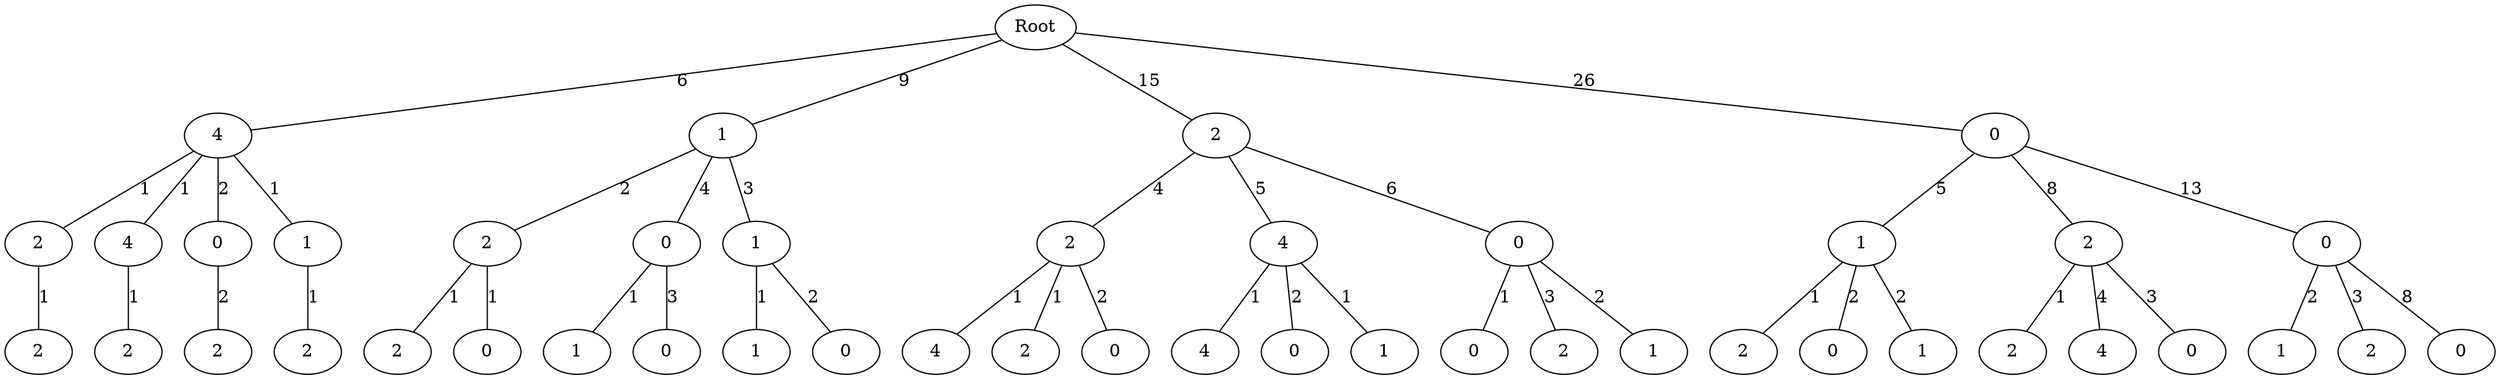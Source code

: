 graph PST {
node0[label = Root];
node1[label = 4];
"node0" -- "node1"[label = 6, prob = 1.0];
node2[label = 1];
"node0" -- "node2"[label = 9, prob = 0.6];
node3[label = 2];
"node0" -- "node3"[label = 15, prob = 0.5];
node4[label = 0];
"node0" -- "node4"[label = 26, prob = 0.46];
node5[label = 2];
"node1" -- "node5"[label = 1, prob = 0.02];
node6[label = 4];
"node1" -- "node6"[label = 1, prob = 0.02];
node7[label = 0];
"node1" -- "node7"[label = 2, prob = 0.03];
node8[label = 1];
"node1" -- "node8"[label = 1, prob = 0.02];
node9[label = 2];
"node2" -- "node9"[label = 2, prob = 0.03];
node10[label = 0];
"node2" -- "node10"[label = 4, prob = 0.06];
node11[label = 1];
"node2" -- "node11"[label = 3, prob = 0.04];
node12[label = 2];
"node3" -- "node12"[label = 4, prob = 0.05];
node13[label = 4];
"node3" -- "node13"[label = 5, prob = 0.06];
node14[label = 0];
"node3" -- "node14"[label = 6, prob = 0.07];
node15[label = 1];
"node4" -- "node15"[label = 5, prob = 0.06];
node16[label = 2];
"node4" -- "node16"[label = 8, prob = 0.08];
node17[label = 0];
"node4" -- "node17"[label = 13, prob = 0.12];
node18[label = 2];
"node5" -- "node18"[label = 1, prob = 0.01];
node19[label = 2];
"node6" -- "node19"[label = 1, prob = 0.01];
node20[label = 2];
"node7" -- "node20"[label = 2, prob = 0.02];
node21[label = 2];
"node8" -- "node21"[label = 1, prob = 0.01];
node22[label = 2];
"node9" -- "node22"[label = 1, prob = 0.01];
node23[label = 0];
"node9" -- "node23"[label = 1, prob = 0.01];
node24[label = 1];
"node10" -- "node24"[label = 1, prob = 0.01];
node25[label = 0];
"node10" -- "node25"[label = 3, prob = 0.02];
node26[label = 1];
"node11" -- "node26"[label = 1, prob = 0.01];
node27[label = 0];
"node11" -- "node27"[label = 2, prob = 0.02];
node28[label = 4];
"node12" -- "node28"[label = 1, prob = 0.01];
node29[label = 2];
"node12" -- "node29"[label = 1, prob = 0.01];
node30[label = 0];
"node12" -- "node30"[label = 2, prob = 0.02];
node31[label = 4];
"node13" -- "node31"[label = 1, prob = 0.01];
node32[label = 0];
"node13" -- "node32"[label = 2, prob = 0.02];
node33[label = 1];
"node13" -- "node33"[label = 1, prob = 0.01];
node34[label = 0];
"node14" -- "node34"[label = 1, prob = 0.01];
node35[label = 2];
"node14" -- "node35"[label = 3, prob = 0.02];
node36[label = 1];
"node14" -- "node36"[label = 2, prob = 0.01];
node37[label = 2];
"node15" -- "node37"[label = 1, prob = 0.01];
node38[label = 0];
"node15" -- "node38"[label = 2, prob = 0.01];
node39[label = 1];
"node15" -- "node39"[label = 2, prob = 0.01];
node40[label = 2];
"node16" -- "node40"[label = 1, prob = 0.01];
node41[label = 4];
"node16" -- "node41"[label = 4, prob = 0.03];
node42[label = 0];
"node16" -- "node42"[label = 3, prob = 0.02];
node43[label = 1];
"node17" -- "node43"[label = 2, prob = 0.01];
node44[label = 2];
"node17" -- "node44"[label = 3, prob = 0.02];
node45[label = 0];
"node17" -- "node45"[label = 8, prob = 0.05];
}